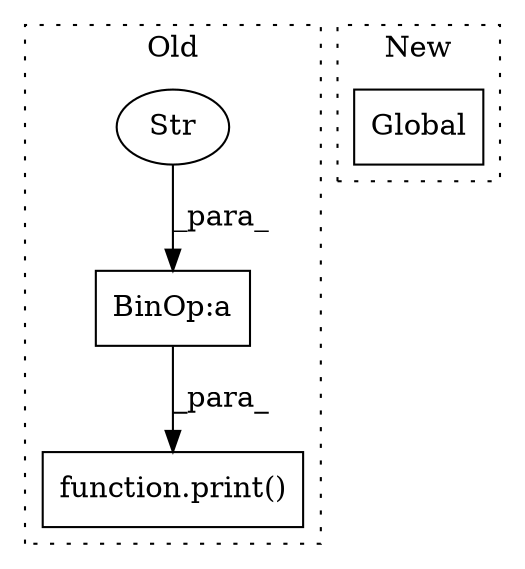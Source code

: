 digraph G {
subgraph cluster0 {
1 [label="function.print()" a="75" s="1711,1776" l="6,1" shape="box"];
3 [label="BinOp:a" a="82" s="1735" l="3" shape="box"];
4 [label="Str" a="66" s="1717" l="18" shape="ellipse"];
label = "Old";
style="dotted";
}
subgraph cluster1 {
2 [label="Global" a="57" s="1867" l="17" shape="box"];
label = "New";
style="dotted";
}
3 -> 1 [label="_para_"];
4 -> 3 [label="_para_"];
}